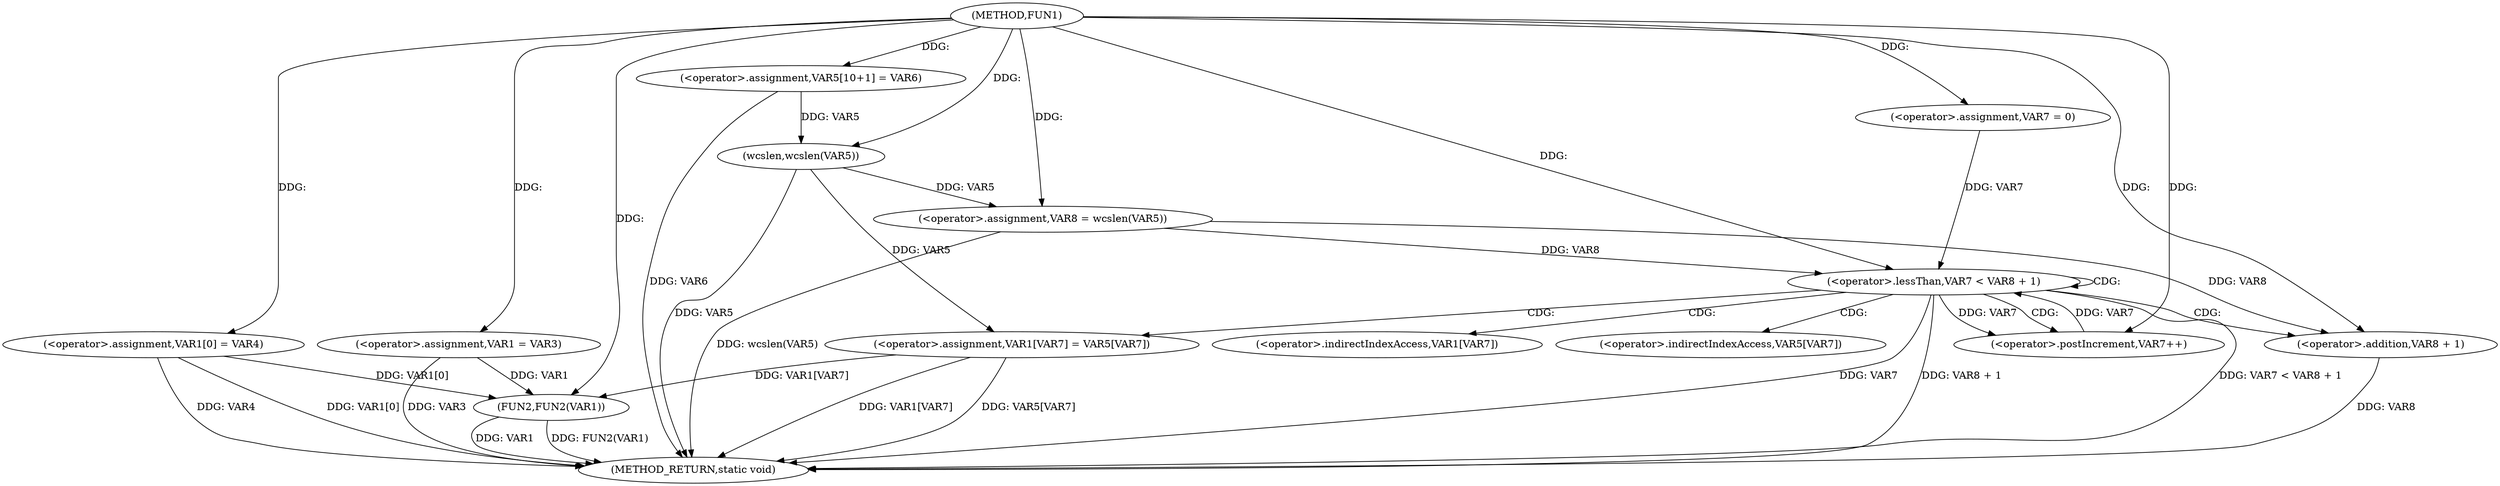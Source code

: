 digraph FUN1 {  
"1000100" [label = "(METHOD,FUN1)" ]
"1000145" [label = "(METHOD_RETURN,static void)" ]
"1000105" [label = "(<operator>.assignment,VAR1 = VAR3)" ]
"1000108" [label = "(<operator>.assignment,VAR1[0] = VAR4)" ]
"1000115" [label = "(<operator>.assignment,VAR5[10+1] = VAR6)" ]
"1000120" [label = "(<operator>.assignment,VAR8 = wcslen(VAR5))" ]
"1000122" [label = "(wcslen,wcslen(VAR5))" ]
"1000125" [label = "(<operator>.assignment,VAR7 = 0)" ]
"1000128" [label = "(<operator>.lessThan,VAR7 < VAR8 + 1)" ]
"1000130" [label = "(<operator>.addition,VAR8 + 1)" ]
"1000133" [label = "(<operator>.postIncrement,VAR7++)" ]
"1000136" [label = "(<operator>.assignment,VAR1[VAR7] = VAR5[VAR7])" ]
"1000143" [label = "(FUN2,FUN2(VAR1))" ]
"1000137" [label = "(<operator>.indirectIndexAccess,VAR1[VAR7])" ]
"1000140" [label = "(<operator>.indirectIndexAccess,VAR5[VAR7])" ]
  "1000115" -> "1000145"  [ label = "DDG: VAR6"] 
  "1000128" -> "1000145"  [ label = "DDG: VAR8 + 1"] 
  "1000105" -> "1000145"  [ label = "DDG: VAR3"] 
  "1000122" -> "1000145"  [ label = "DDG: VAR5"] 
  "1000136" -> "1000145"  [ label = "DDG: VAR5[VAR7]"] 
  "1000128" -> "1000145"  [ label = "DDG: VAR7 < VAR8 + 1"] 
  "1000130" -> "1000145"  [ label = "DDG: VAR8"] 
  "1000128" -> "1000145"  [ label = "DDG: VAR7"] 
  "1000143" -> "1000145"  [ label = "DDG: VAR1"] 
  "1000108" -> "1000145"  [ label = "DDG: VAR4"] 
  "1000143" -> "1000145"  [ label = "DDG: FUN2(VAR1)"] 
  "1000120" -> "1000145"  [ label = "DDG: wcslen(VAR5)"] 
  "1000136" -> "1000145"  [ label = "DDG: VAR1[VAR7]"] 
  "1000108" -> "1000145"  [ label = "DDG: VAR1[0]"] 
  "1000100" -> "1000105"  [ label = "DDG: "] 
  "1000100" -> "1000108"  [ label = "DDG: "] 
  "1000100" -> "1000115"  [ label = "DDG: "] 
  "1000122" -> "1000120"  [ label = "DDG: VAR5"] 
  "1000100" -> "1000120"  [ label = "DDG: "] 
  "1000115" -> "1000122"  [ label = "DDG: VAR5"] 
  "1000100" -> "1000122"  [ label = "DDG: "] 
  "1000100" -> "1000125"  [ label = "DDG: "] 
  "1000125" -> "1000128"  [ label = "DDG: VAR7"] 
  "1000133" -> "1000128"  [ label = "DDG: VAR7"] 
  "1000100" -> "1000128"  [ label = "DDG: "] 
  "1000120" -> "1000128"  [ label = "DDG: VAR8"] 
  "1000120" -> "1000130"  [ label = "DDG: VAR8"] 
  "1000100" -> "1000130"  [ label = "DDG: "] 
  "1000128" -> "1000133"  [ label = "DDG: VAR7"] 
  "1000100" -> "1000133"  [ label = "DDG: "] 
  "1000122" -> "1000136"  [ label = "DDG: VAR5"] 
  "1000136" -> "1000143"  [ label = "DDG: VAR1[VAR7]"] 
  "1000105" -> "1000143"  [ label = "DDG: VAR1"] 
  "1000108" -> "1000143"  [ label = "DDG: VAR1[0]"] 
  "1000100" -> "1000143"  [ label = "DDG: "] 
  "1000128" -> "1000128"  [ label = "CDG: "] 
  "1000128" -> "1000137"  [ label = "CDG: "] 
  "1000128" -> "1000130"  [ label = "CDG: "] 
  "1000128" -> "1000133"  [ label = "CDG: "] 
  "1000128" -> "1000136"  [ label = "CDG: "] 
  "1000128" -> "1000140"  [ label = "CDG: "] 
}
